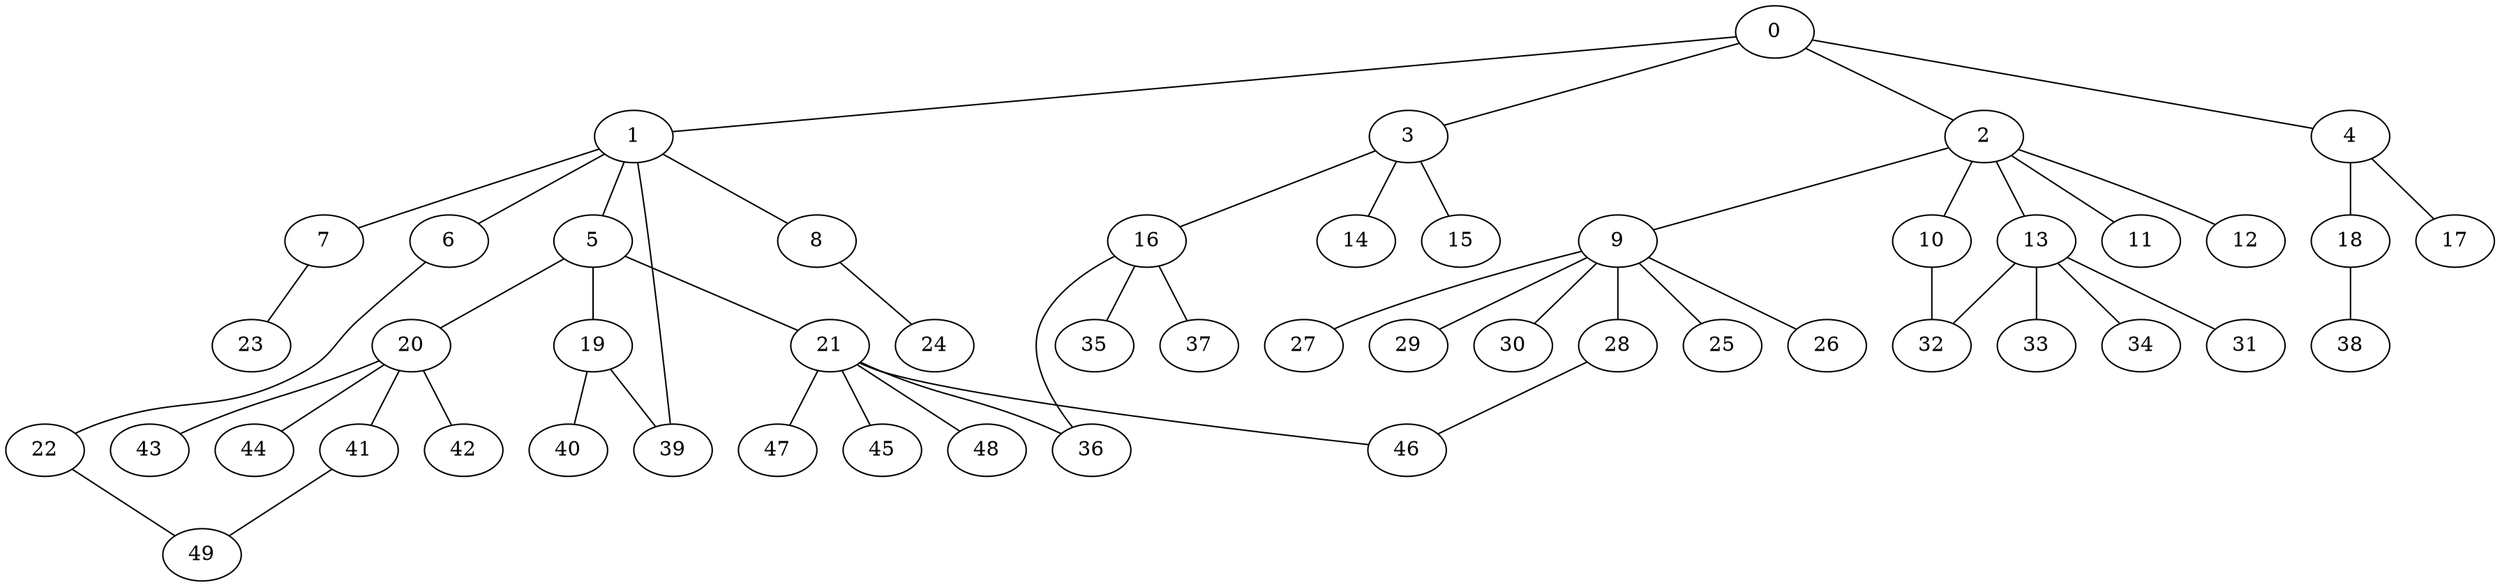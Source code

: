 
graph graphname {
    0 -- 1
0 -- 2
0 -- 3
0 -- 4
1 -- 8
1 -- 5
1 -- 6
1 -- 7
1 -- 39
2 -- 9
2 -- 10
2 -- 11
2 -- 12
2 -- 13
3 -- 16
3 -- 14
3 -- 15
4 -- 17
4 -- 18
5 -- 19
5 -- 20
5 -- 21
6 -- 22
7 -- 23
8 -- 24
9 -- 25
9 -- 26
9 -- 27
9 -- 28
9 -- 29
9 -- 30
10 -- 32
13 -- 32
13 -- 33
13 -- 34
13 -- 31
16 -- 35
16 -- 36
16 -- 37
18 -- 38
19 -- 40
19 -- 39
20 -- 41
20 -- 42
20 -- 43
20 -- 44
21 -- 48
21 -- 47
21 -- 46
21 -- 45
21 -- 36
22 -- 49
28 -- 46
41 -- 49

}

